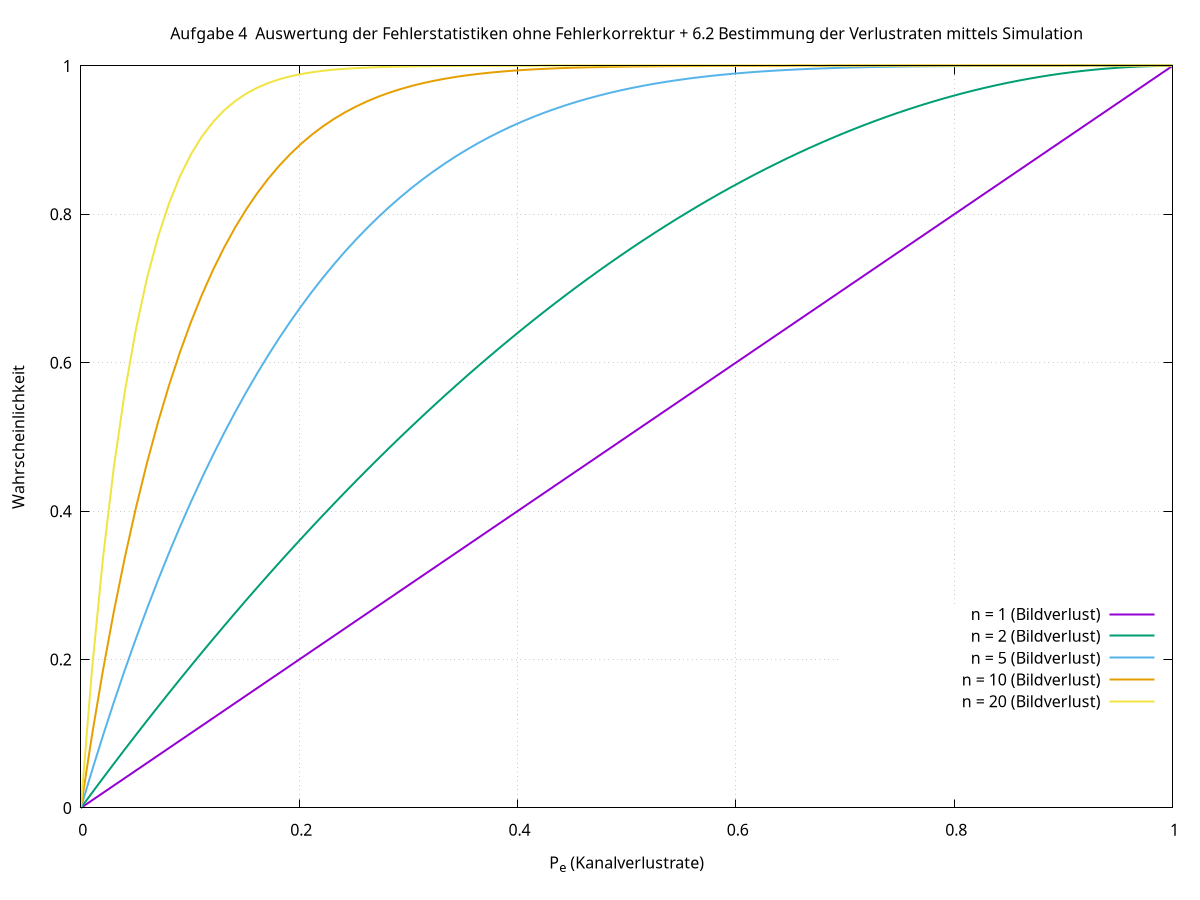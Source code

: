 #!/usr/local/bin/gnuplot --persist

# Titel und Achsenbeschriftung
set title "Aufgabe 4  Auswertung der Fehlerstatistiken ohne Fehlerkorrektur + 6.2 Bestimmung der Verlustraten mittels Simulation"
set xlabel "P_e (Kanalverlustrate)"
set ylabel "Wahrscheinlichkeit"
set xrange [0:1]
set yrange [0:1]
set grid
set key right bottom

# Funktion für Bildverlust
Pbildverlust(x, n) = 1 - (1 - x)**n

# Datenfile für gemessene Werte
datafile = "result_aufgabe_6-2.txt"

# Plot für Bildverlustwahrscheinlichkeiten und gemessene Restfehlerwahrscheinlichkeiten
plot Pbildverlust(x, 1) title "n = 1 (Bildverlust)" lw 2, \
     Pbildverlust(x, 2) title "n = 2 (Bildverlust)" lw 2, \
     Pbildverlust(x, 5) title "n = 5 (Bildverlust)" lw 2, \
     Pbildverlust(x, 10) title "n = 10 (Bildverlust)" lw 2, \
     Pbildverlust(x, 20) title "n = 20 (Bildverlust)" lw 2, \
     datafile using 1:2 title "k = 2 (Restfehler, gemessen)" with linespoints lw 2 pt 7, \
     datafile using 1:3 title "k = 6 (Restfehler, gemessen)" with linespoints lw 2 pt 7, \
     datafile using 1:4 title "k = 12 (Restfehler, gemessen)" with linespoints lw 2 pt 7, \
     datafile using 1:5 title "k = 48 (Restfehler, gemessen)" with linespoints lw 2 pt 7
